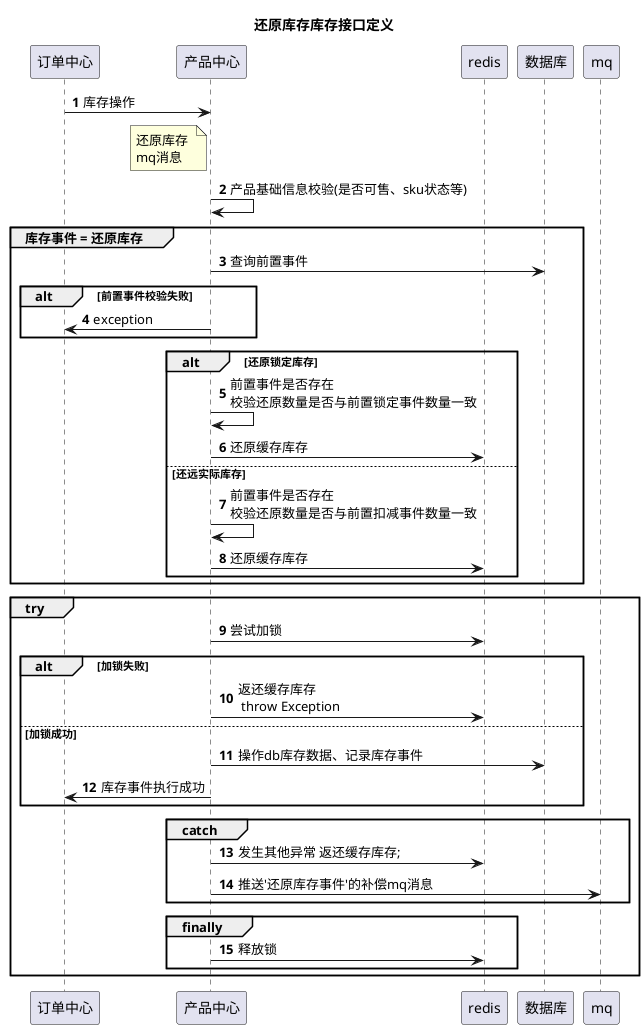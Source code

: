 @startuml
title 还原库存库存接口定义

autonumber
participant "订单中心" as vc
participant "产品中心" as cpm
participant "redis" as redis
participant "数据库" as db

vc -> cpm: 库存操作
note left of cpm:还原库存 \nmq消息


cpm -> cpm: 产品基础信息校验(是否可售、sku状态等)
group 库存事件 = 还原库存
    cpm -> db : 查询前置事件
    alt 前置事件校验失败
    cpm -> vc : exception
    end
    alt 还原锁定库存
        cpm -> cpm : 前置事件是否存在\n校验还原数量是否与前置锁定事件数量一致
        cpm -> redis: 还原缓存库存
    else 还远实际库存
        cpm -> cpm : 前置事件是否存在\n校验还原数量是否与前置扣减事件数量一致
        cpm -> redis: 还原缓存库存
    end
end

group try
'cpm->cpm:// 尝试加锁\nboolean isLocked = lock.tryLock(500, 1000, TimeUnit.MILLISECONDS);\n//    加锁失败 返还名额 throw ex\n        if (!isLocked) {\n                         cacheManager.atomicGetAndAdd(key, -num);\n                         throw new VcRpcException(CommonResponseCode.LockFailure);\n                     }        \n                     // 更新课程剩余名额\n                     trainDo.setScale(scale);\n                     trainService.updateTrain(trainDo, clientInfo);
    cpm->redis:尝试加锁
    alt 加锁失败
    cpm -> redis:返还缓存库存 \n throw Exception
    else 加锁成功
    cpm -> db :操作db库存数据、记录库存事件
    cpm -> vc :库存事件执行成功
    end
    group catch
        cpm -> redis: 发生其他异常 返还缓存库存;
        cpm -> mq : 推送'还原库存事件'的补偿mq消息
    end

    group finally
        cpm -> redis: 释放锁

    end
end

@enduml